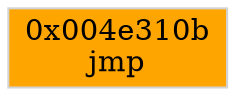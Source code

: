 strict digraph G {
	graph [bgcolor=transparent,
		name=G
	];
	node [color=lightsteelblue,
		fillcolor=lightsteelblue,
		shape=rectangle,
		style=filled
	];
	"0x004e310b"	[color=lightgrey,
		fillcolor=orange,
		label="0x004e310b
jmp"];
}
